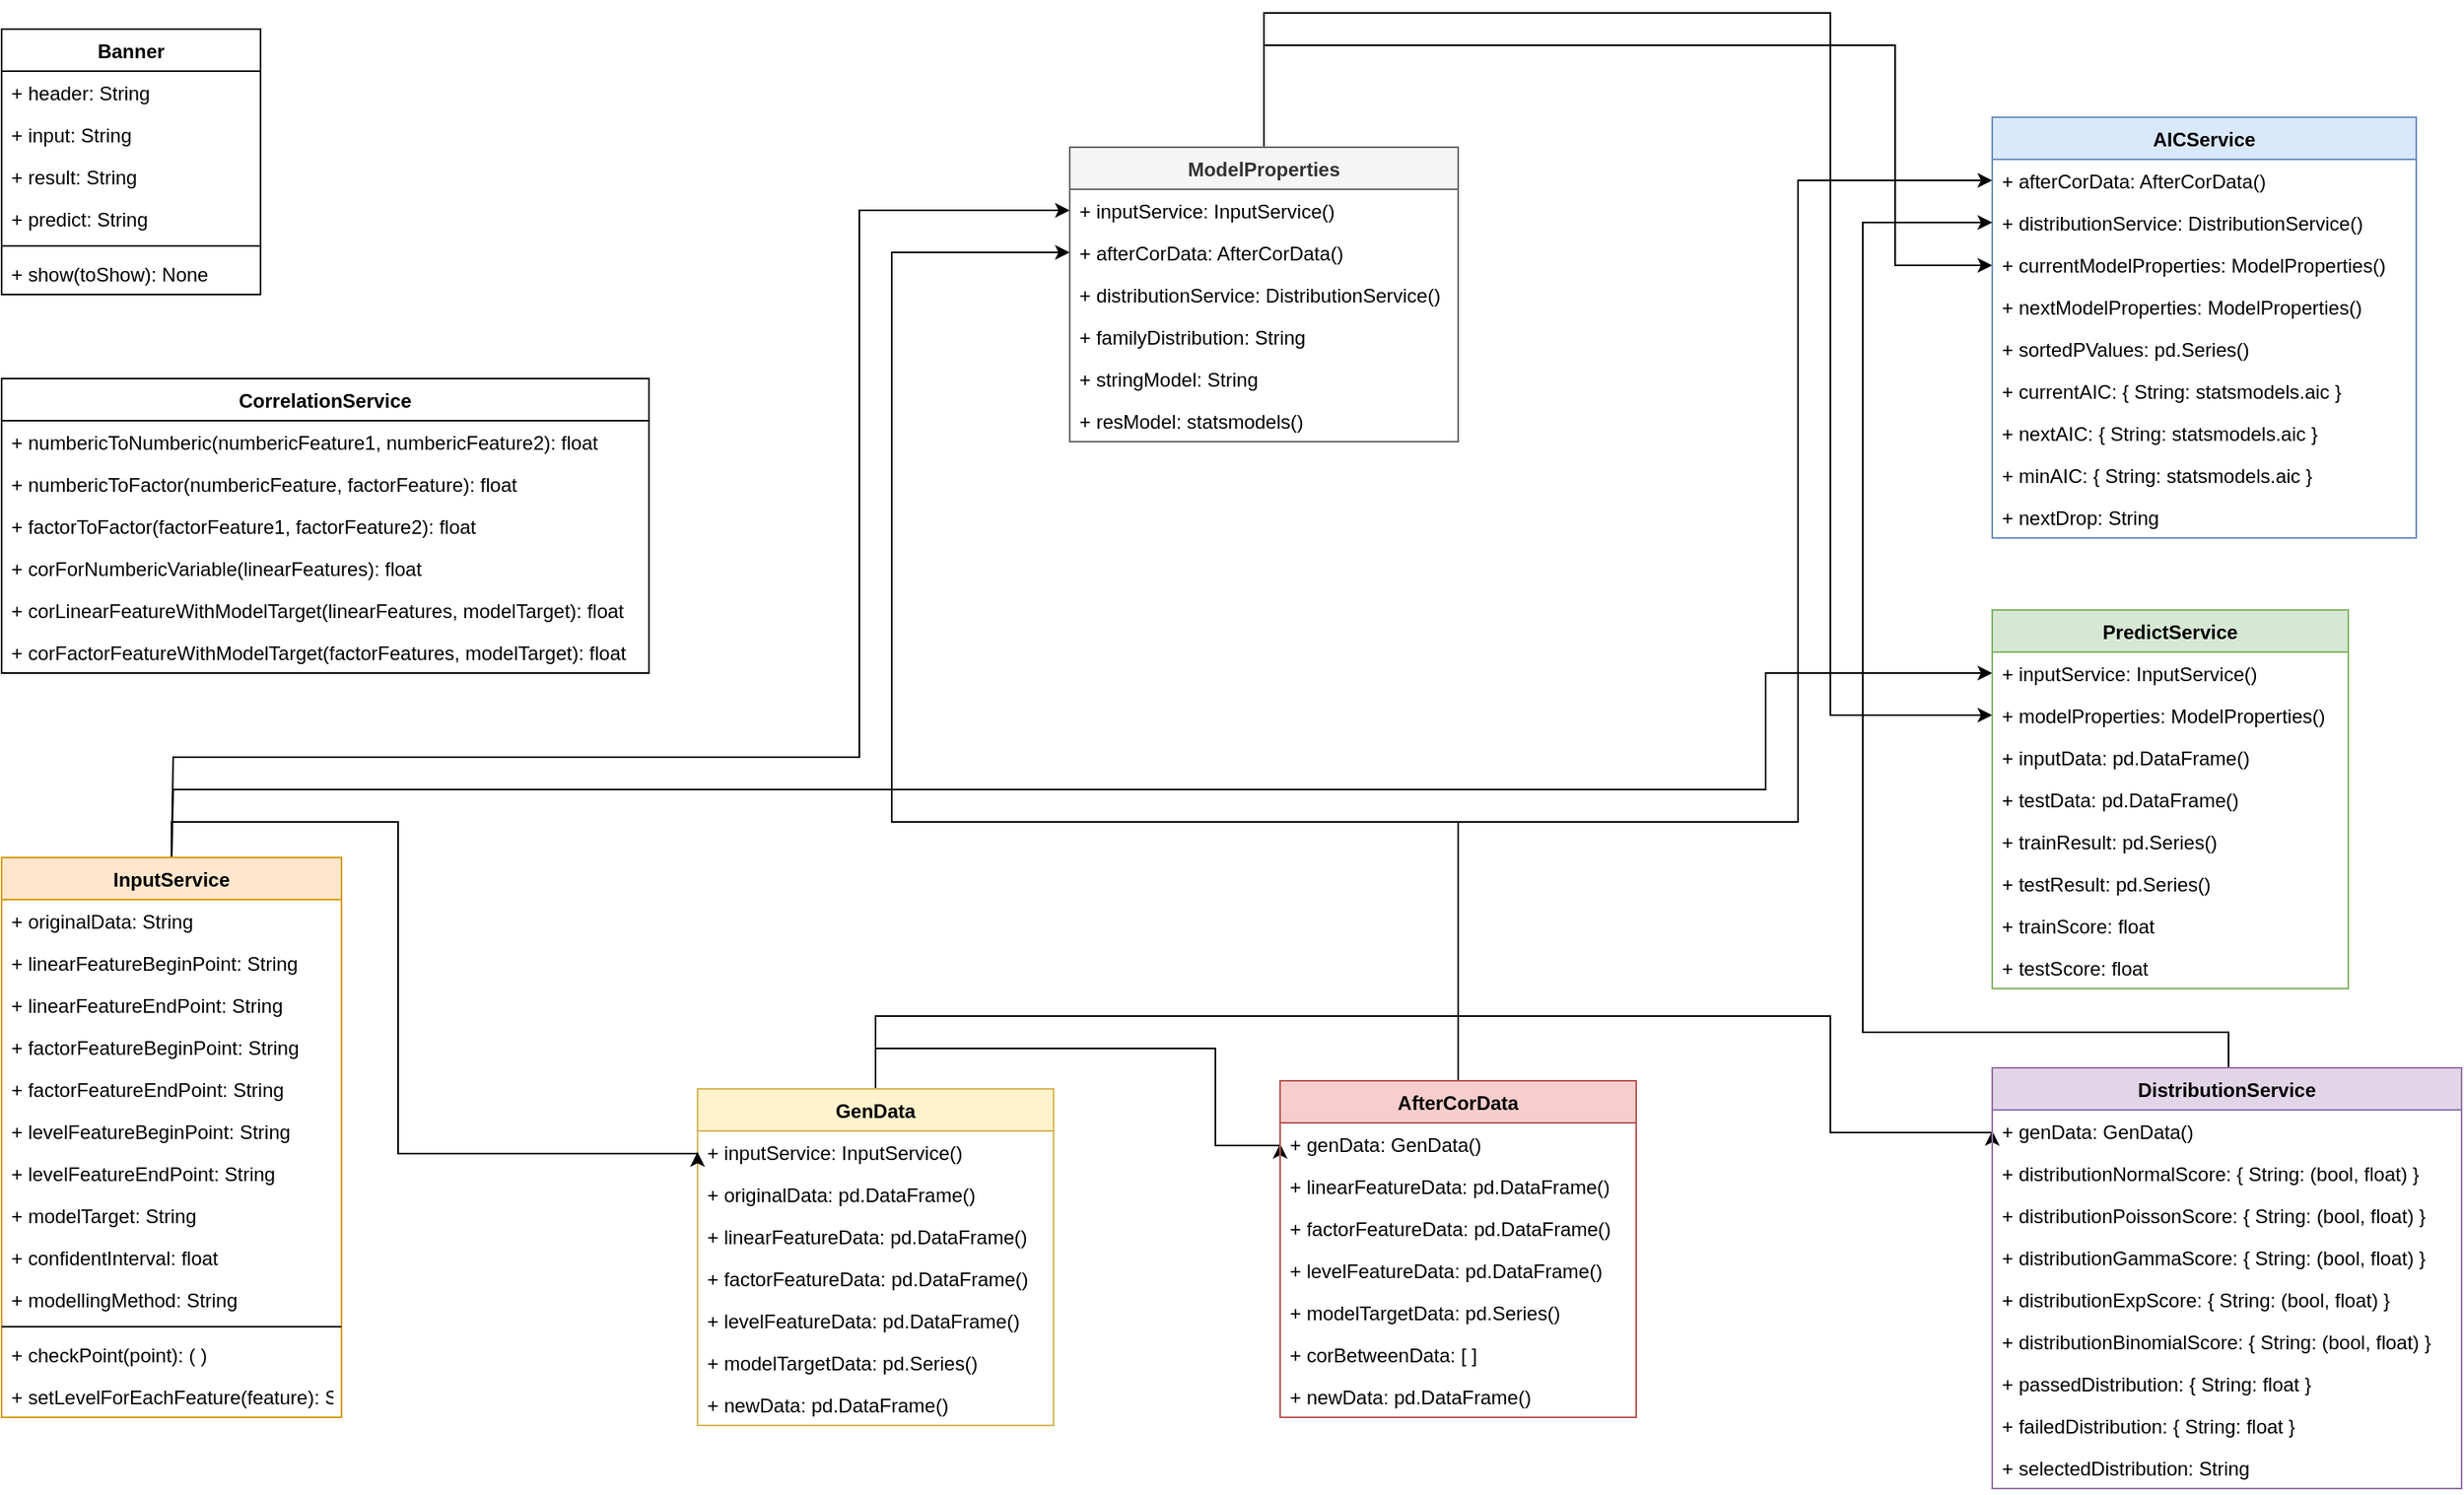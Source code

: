 <mxfile version="10.6.0" type="device"><diagram name="Page-1" id="e7e014a7-5840-1c2e-5031-d8a46d1fe8dd"><mxGraphModel dx="1864" dy="1190" grid="1" gridSize="10" guides="1" tooltips="1" connect="1" arrows="1" fold="1" page="1" pageScale="1" pageWidth="2336" pageHeight="1654" background="#ffffff" math="0" shadow="0"><root><mxCell id="0"/><mxCell id="1" parent="0"/><mxCell id="9LgQ2EiVTec9rI6XdMwj-189" style="edgeStyle=orthogonalEdgeStyle;rounded=0;orthogonalLoop=1;jettySize=auto;html=1;exitX=0.5;exitY=0;exitDx=0;exitDy=0;entryX=0;entryY=0.5;entryDx=0;entryDy=0;" edge="1" parent="1" source="9LgQ2EiVTec9rI6XdMwj-42" target="9LgQ2EiVTec9rI6XdMwj-81"><mxGeometry relative="1" as="geometry"><Array as="points"><mxPoint x="570" y="1280"/><mxPoint x="780" y="1280"/><mxPoint x="780" y="1340"/></Array></mxGeometry></mxCell><mxCell id="9LgQ2EiVTec9rI6XdMwj-194" style="edgeStyle=orthogonalEdgeStyle;rounded=0;orthogonalLoop=1;jettySize=auto;html=1;exitX=0.5;exitY=0;exitDx=0;exitDy=0;entryX=0;entryY=0.5;entryDx=0;entryDy=0;" edge="1" parent="1" source="9LgQ2EiVTec9rI6XdMwj-42" target="9LgQ2EiVTec9rI6XdMwj-158"><mxGeometry relative="1" as="geometry"><Array as="points"><mxPoint x="570" y="1260"/><mxPoint x="1160" y="1260"/><mxPoint x="1160" y="1332"/></Array></mxGeometry></mxCell><mxCell id="9LgQ2EiVTec9rI6XdMwj-42" value="GenData" style="swimlane;fontStyle=1;align=center;verticalAlign=top;childLayout=stackLayout;horizontal=1;startSize=26;horizontalStack=0;resizeParent=1;resizeParentMax=0;resizeLast=0;collapsible=1;marginBottom=0;fillColor=#fff2cc;strokeColor=#d6b656;" vertex="1" parent="1"><mxGeometry x="460" y="1305" width="220" height="208" as="geometry"/></mxCell><mxCell id="9LgQ2EiVTec9rI6XdMwj-43" value="+ inputService: InputService()" style="text;strokeColor=none;fillColor=none;align=left;verticalAlign=top;spacingLeft=4;spacingRight=4;overflow=hidden;rotatable=0;points=[[0,0.5],[1,0.5]];portConstraint=eastwest;" vertex="1" parent="9LgQ2EiVTec9rI6XdMwj-42"><mxGeometry y="26" width="220" height="26" as="geometry"/></mxCell><mxCell id="9LgQ2EiVTec9rI6XdMwj-58" value="+ originalData: pd.DataFrame()" style="text;strokeColor=none;fillColor=none;align=left;verticalAlign=top;spacingLeft=4;spacingRight=4;overflow=hidden;rotatable=0;points=[[0,0.5],[1,0.5]];portConstraint=eastwest;" vertex="1" parent="9LgQ2EiVTec9rI6XdMwj-42"><mxGeometry y="52" width="220" height="26" as="geometry"/></mxCell><mxCell id="9LgQ2EiVTec9rI6XdMwj-59" value="+ linearFeatureData: pd.DataFrame()" style="text;strokeColor=none;fillColor=none;align=left;verticalAlign=top;spacingLeft=4;spacingRight=4;overflow=hidden;rotatable=0;points=[[0,0.5],[1,0.5]];portConstraint=eastwest;" vertex="1" parent="9LgQ2EiVTec9rI6XdMwj-42"><mxGeometry y="78" width="220" height="26" as="geometry"/></mxCell><mxCell id="9LgQ2EiVTec9rI6XdMwj-60" value="+ factorFeatureData: pd.DataFrame()" style="text;strokeColor=none;fillColor=none;align=left;verticalAlign=top;spacingLeft=4;spacingRight=4;overflow=hidden;rotatable=0;points=[[0,0.5],[1,0.5]];portConstraint=eastwest;" vertex="1" parent="9LgQ2EiVTec9rI6XdMwj-42"><mxGeometry y="104" width="220" height="26" as="geometry"/></mxCell><mxCell id="9LgQ2EiVTec9rI6XdMwj-61" value="+ levelFeatureData: pd.DataFrame()" style="text;strokeColor=none;fillColor=none;align=left;verticalAlign=top;spacingLeft=4;spacingRight=4;overflow=hidden;rotatable=0;points=[[0,0.5],[1,0.5]];portConstraint=eastwest;" vertex="1" parent="9LgQ2EiVTec9rI6XdMwj-42"><mxGeometry y="130" width="220" height="26" as="geometry"/></mxCell><mxCell id="9LgQ2EiVTec9rI6XdMwj-62" value="+ modelTargetData: pd.Series()" style="text;strokeColor=none;fillColor=none;align=left;verticalAlign=top;spacingLeft=4;spacingRight=4;overflow=hidden;rotatable=0;points=[[0,0.5],[1,0.5]];portConstraint=eastwest;" vertex="1" parent="9LgQ2EiVTec9rI6XdMwj-42"><mxGeometry y="156" width="220" height="26" as="geometry"/></mxCell><mxCell id="9LgQ2EiVTec9rI6XdMwj-63" value="+ newData: pd.DataFrame()" style="text;strokeColor=none;fillColor=none;align=left;verticalAlign=top;spacingLeft=4;spacingRight=4;overflow=hidden;rotatable=0;points=[[0,0.5],[1,0.5]];portConstraint=eastwest;" vertex="1" parent="9LgQ2EiVTec9rI6XdMwj-42"><mxGeometry y="182" width="220" height="26" as="geometry"/></mxCell><mxCell id="9LgQ2EiVTec9rI6XdMwj-177" style="edgeStyle=orthogonalEdgeStyle;rounded=0;orthogonalLoop=1;jettySize=auto;html=1;exitX=0.5;exitY=0;exitDx=0;exitDy=0;entryX=0;entryY=0.5;entryDx=0;entryDy=0;" edge="1" parent="1" target="9LgQ2EiVTec9rI6XdMwj-43"><mxGeometry relative="1" as="geometry"><mxPoint x="135.048" y="1160.238" as="sourcePoint"/><mxPoint x="309.81" y="1336.905" as="targetPoint"/><Array as="points"><mxPoint x="135" y="1140"/><mxPoint x="275" y="1140"/><mxPoint x="275" y="1345"/></Array></mxGeometry></mxCell><mxCell id="9LgQ2EiVTec9rI6XdMwj-192" style="edgeStyle=orthogonalEdgeStyle;rounded=0;orthogonalLoop=1;jettySize=auto;html=1;exitX=0.5;exitY=0;exitDx=0;exitDy=0;entryX=0;entryY=0.5;entryDx=0;entryDy=0;" edge="1" parent="1" source="9LgQ2EiVTec9rI6XdMwj-67" target="9LgQ2EiVTec9rI6XdMwj-109"><mxGeometry relative="1" as="geometry"><mxPoint x="129.048" y="1160.238" as="sourcePoint"/><mxPoint x="490" y="742" as="targetPoint"/><Array as="points"><mxPoint x="136" y="1100"/><mxPoint x="560" y="1100"/><mxPoint x="560" y="762"/></Array></mxGeometry></mxCell><mxCell id="9LgQ2EiVTec9rI6XdMwj-200" style="edgeStyle=orthogonalEdgeStyle;rounded=0;orthogonalLoop=1;jettySize=auto;html=1;exitX=0.5;exitY=0;exitDx=0;exitDy=0;entryX=0;entryY=0.5;entryDx=0;entryDy=0;" edge="1" parent="1" source="9LgQ2EiVTec9rI6XdMwj-67" target="9LgQ2EiVTec9rI6XdMwj-168"><mxGeometry relative="1" as="geometry"><Array as="points"><mxPoint x="136" y="1120"/><mxPoint x="1120" y="1120"/><mxPoint x="1120" y="1048"/></Array></mxGeometry></mxCell><mxCell id="9LgQ2EiVTec9rI6XdMwj-67" value="InputService" style="swimlane;fontStyle=1;align=center;verticalAlign=top;childLayout=stackLayout;horizontal=1;startSize=26;horizontalStack=0;resizeParent=1;resizeParentMax=0;resizeLast=0;collapsible=1;marginBottom=0;fillColor=#ffe6cc;strokeColor=#d79b00;" vertex="1" parent="1"><mxGeometry x="30" y="1162" width="210" height="346" as="geometry"/></mxCell><mxCell id="9LgQ2EiVTec9rI6XdMwj-68" value="+ originalData: String" style="text;strokeColor=none;fillColor=none;align=left;verticalAlign=top;spacingLeft=4;spacingRight=4;overflow=hidden;rotatable=0;points=[[0,0.5],[1,0.5]];portConstraint=eastwest;" vertex="1" parent="9LgQ2EiVTec9rI6XdMwj-67"><mxGeometry y="26" width="210" height="26" as="geometry"/></mxCell><mxCell id="9LgQ2EiVTec9rI6XdMwj-69" value="+ linearFeatureBeginPoint: String" style="text;strokeColor=none;fillColor=none;align=left;verticalAlign=top;spacingLeft=4;spacingRight=4;overflow=hidden;rotatable=0;points=[[0,0.5],[1,0.5]];portConstraint=eastwest;" vertex="1" parent="9LgQ2EiVTec9rI6XdMwj-67"><mxGeometry y="52" width="210" height="26" as="geometry"/></mxCell><mxCell id="9LgQ2EiVTec9rI6XdMwj-70" value="+ linearFeatureEndPoint: String" style="text;strokeColor=none;fillColor=none;align=left;verticalAlign=top;spacingLeft=4;spacingRight=4;overflow=hidden;rotatable=0;points=[[0,0.5],[1,0.5]];portConstraint=eastwest;" vertex="1" parent="9LgQ2EiVTec9rI6XdMwj-67"><mxGeometry y="78" width="210" height="26" as="geometry"/></mxCell><mxCell id="9LgQ2EiVTec9rI6XdMwj-71" value="+ factorFeatureBeginPoint: String" style="text;strokeColor=none;fillColor=none;align=left;verticalAlign=top;spacingLeft=4;spacingRight=4;overflow=hidden;rotatable=0;points=[[0,0.5],[1,0.5]];portConstraint=eastwest;" vertex="1" parent="9LgQ2EiVTec9rI6XdMwj-67"><mxGeometry y="104" width="210" height="26" as="geometry"/></mxCell><mxCell id="9LgQ2EiVTec9rI6XdMwj-72" value="+ factorFeatureEndPoint: String" style="text;strokeColor=none;fillColor=none;align=left;verticalAlign=top;spacingLeft=4;spacingRight=4;overflow=hidden;rotatable=0;points=[[0,0.5],[1,0.5]];portConstraint=eastwest;" vertex="1" parent="9LgQ2EiVTec9rI6XdMwj-67"><mxGeometry y="130" width="210" height="26" as="geometry"/></mxCell><mxCell id="9LgQ2EiVTec9rI6XdMwj-73" value="+ levelFeatureBeginPoint: String" style="text;strokeColor=none;fillColor=none;align=left;verticalAlign=top;spacingLeft=4;spacingRight=4;overflow=hidden;rotatable=0;points=[[0,0.5],[1,0.5]];portConstraint=eastwest;" vertex="1" parent="9LgQ2EiVTec9rI6XdMwj-67"><mxGeometry y="156" width="210" height="26" as="geometry"/></mxCell><mxCell id="9LgQ2EiVTec9rI6XdMwj-74" value="+ levelFeatureEndPoint: String" style="text;strokeColor=none;fillColor=none;align=left;verticalAlign=top;spacingLeft=4;spacingRight=4;overflow=hidden;rotatable=0;points=[[0,0.5],[1,0.5]];portConstraint=eastwest;" vertex="1" parent="9LgQ2EiVTec9rI6XdMwj-67"><mxGeometry y="182" width="210" height="26" as="geometry"/></mxCell><mxCell id="9LgQ2EiVTec9rI6XdMwj-75" value="+ modelTarget: String" style="text;strokeColor=none;fillColor=none;align=left;verticalAlign=top;spacingLeft=4;spacingRight=4;overflow=hidden;rotatable=0;points=[[0,0.5],[1,0.5]];portConstraint=eastwest;" vertex="1" parent="9LgQ2EiVTec9rI6XdMwj-67"><mxGeometry y="208" width="210" height="26" as="geometry"/></mxCell><mxCell id="9LgQ2EiVTec9rI6XdMwj-76" value="+ confidentInterval: float" style="text;strokeColor=none;fillColor=none;align=left;verticalAlign=top;spacingLeft=4;spacingRight=4;overflow=hidden;rotatable=0;points=[[0,0.5],[1,0.5]];portConstraint=eastwest;" vertex="1" parent="9LgQ2EiVTec9rI6XdMwj-67"><mxGeometry y="234" width="210" height="26" as="geometry"/></mxCell><mxCell id="9LgQ2EiVTec9rI6XdMwj-77" value="+ modellingMethod: String" style="text;strokeColor=none;fillColor=none;align=left;verticalAlign=top;spacingLeft=4;spacingRight=4;overflow=hidden;rotatable=0;points=[[0,0.5],[1,0.5]];portConstraint=eastwest;" vertex="1" parent="9LgQ2EiVTec9rI6XdMwj-67"><mxGeometry y="260" width="210" height="26" as="geometry"/></mxCell><mxCell id="9LgQ2EiVTec9rI6XdMwj-99" value="" style="line;strokeWidth=1;fillColor=none;align=left;verticalAlign=middle;spacingTop=-1;spacingLeft=3;spacingRight=3;rotatable=0;labelPosition=right;points=[];portConstraint=eastwest;" vertex="1" parent="9LgQ2EiVTec9rI6XdMwj-67"><mxGeometry y="286" width="210" height="8" as="geometry"/></mxCell><mxCell id="9LgQ2EiVTec9rI6XdMwj-93" value="+ checkPoint(point): ( )" style="text;strokeColor=none;fillColor=none;align=left;verticalAlign=top;spacingLeft=4;spacingRight=4;overflow=hidden;rotatable=0;points=[[0,0.5],[1,0.5]];portConstraint=eastwest;" vertex="1" parent="9LgQ2EiVTec9rI6XdMwj-67"><mxGeometry y="294" width="210" height="26" as="geometry"/></mxCell><mxCell id="9LgQ2EiVTec9rI6XdMwj-94" value="+ setLevelForEachFeature(feature): String" style="text;strokeColor=none;fillColor=none;align=left;verticalAlign=top;spacingLeft=4;spacingRight=4;overflow=hidden;rotatable=0;points=[[0,0.5],[1,0.5]];portConstraint=eastwest;" vertex="1" parent="9LgQ2EiVTec9rI6XdMwj-67"><mxGeometry y="320" width="210" height="26" as="geometry"/></mxCell><mxCell id="9LgQ2EiVTec9rI6XdMwj-193" style="edgeStyle=orthogonalEdgeStyle;rounded=0;orthogonalLoop=1;jettySize=auto;html=1;exitX=0.5;exitY=0;exitDx=0;exitDy=0;entryX=0;entryY=0.5;entryDx=0;entryDy=0;" edge="1" parent="1" source="9LgQ2EiVTec9rI6XdMwj-80" target="9LgQ2EiVTec9rI6XdMwj-110"><mxGeometry relative="1" as="geometry"><Array as="points"><mxPoint x="930" y="1140"/><mxPoint x="580" y="1140"/><mxPoint x="580" y="788"/></Array></mxGeometry></mxCell><mxCell id="9LgQ2EiVTec9rI6XdMwj-195" style="edgeStyle=orthogonalEdgeStyle;rounded=0;orthogonalLoop=1;jettySize=auto;html=1;exitX=0.5;exitY=0;exitDx=0;exitDy=0;entryX=0;entryY=0.5;entryDx=0;entryDy=0;" edge="1" parent="1" source="9LgQ2EiVTec9rI6XdMwj-80" target="9LgQ2EiVTec9rI6XdMwj-123"><mxGeometry relative="1" as="geometry"><Array as="points"><mxPoint x="930" y="1140"/><mxPoint x="1140" y="1140"/><mxPoint x="1140" y="744"/></Array></mxGeometry></mxCell><mxCell id="9LgQ2EiVTec9rI6XdMwj-80" value="AfterCorData" style="swimlane;fontStyle=1;align=center;verticalAlign=top;childLayout=stackLayout;horizontal=1;startSize=26;horizontalStack=0;resizeParent=1;resizeParentMax=0;resizeLast=0;collapsible=1;marginBottom=0;fillColor=#f8cecc;strokeColor=#b85450;" vertex="1" parent="1"><mxGeometry x="820" y="1300" width="220" height="208" as="geometry"/></mxCell><mxCell id="9LgQ2EiVTec9rI6XdMwj-81" value="+ genData: GenData()" style="text;strokeColor=none;fillColor=none;align=left;verticalAlign=top;spacingLeft=4;spacingRight=4;overflow=hidden;rotatable=0;points=[[0,0.5],[1,0.5]];portConstraint=eastwest;" vertex="1" parent="9LgQ2EiVTec9rI6XdMwj-80"><mxGeometry y="26" width="220" height="26" as="geometry"/></mxCell><mxCell id="9LgQ2EiVTec9rI6XdMwj-82" value="+ linearFeatureData: pd.DataFrame()" style="text;strokeColor=none;fillColor=none;align=left;verticalAlign=top;spacingLeft=4;spacingRight=4;overflow=hidden;rotatable=0;points=[[0,0.5],[1,0.5]];portConstraint=eastwest;" vertex="1" parent="9LgQ2EiVTec9rI6XdMwj-80"><mxGeometry y="52" width="220" height="26" as="geometry"/></mxCell><mxCell id="9LgQ2EiVTec9rI6XdMwj-83" value="+ factorFeatureData: pd.DataFrame()" style="text;strokeColor=none;fillColor=none;align=left;verticalAlign=top;spacingLeft=4;spacingRight=4;overflow=hidden;rotatable=0;points=[[0,0.5],[1,0.5]];portConstraint=eastwest;" vertex="1" parent="9LgQ2EiVTec9rI6XdMwj-80"><mxGeometry y="78" width="220" height="26" as="geometry"/></mxCell><mxCell id="9LgQ2EiVTec9rI6XdMwj-84" value="+ levelFeatureData: pd.DataFrame()" style="text;strokeColor=none;fillColor=none;align=left;verticalAlign=top;spacingLeft=4;spacingRight=4;overflow=hidden;rotatable=0;points=[[0,0.5],[1,0.5]];portConstraint=eastwest;" vertex="1" parent="9LgQ2EiVTec9rI6XdMwj-80"><mxGeometry y="104" width="220" height="26" as="geometry"/></mxCell><mxCell id="9LgQ2EiVTec9rI6XdMwj-85" value="+ modelTargetData: pd.Series()" style="text;strokeColor=none;fillColor=none;align=left;verticalAlign=top;spacingLeft=4;spacingRight=4;overflow=hidden;rotatable=0;points=[[0,0.5],[1,0.5]];portConstraint=eastwest;" vertex="1" parent="9LgQ2EiVTec9rI6XdMwj-80"><mxGeometry y="130" width="220" height="26" as="geometry"/></mxCell><mxCell id="9LgQ2EiVTec9rI6XdMwj-86" value="+ corBetweenData: [ ]" style="text;strokeColor=none;fillColor=none;align=left;verticalAlign=top;spacingLeft=4;spacingRight=4;overflow=hidden;rotatable=0;points=[[0,0.5],[1,0.5]];portConstraint=eastwest;" vertex="1" parent="9LgQ2EiVTec9rI6XdMwj-80"><mxGeometry y="156" width="220" height="26" as="geometry"/></mxCell><mxCell id="9LgQ2EiVTec9rI6XdMwj-87" value="+ newData: pd.DataFrame()" style="text;strokeColor=none;fillColor=none;align=left;verticalAlign=top;spacingLeft=4;spacingRight=4;overflow=hidden;rotatable=0;points=[[0,0.5],[1,0.5]];portConstraint=eastwest;" vertex="1" parent="9LgQ2EiVTec9rI6XdMwj-80"><mxGeometry y="182" width="220" height="26" as="geometry"/></mxCell><mxCell id="9LgQ2EiVTec9rI6XdMwj-95" value="Banner" style="swimlane;fontStyle=1;align=center;verticalAlign=top;childLayout=stackLayout;horizontal=1;startSize=26;horizontalStack=0;resizeParent=1;resizeParentMax=0;resizeLast=0;collapsible=1;marginBottom=0;" vertex="1" parent="1"><mxGeometry x="30" y="650" width="160" height="164" as="geometry"/></mxCell><mxCell id="9LgQ2EiVTec9rI6XdMwj-96" value="+ header: String" style="text;strokeColor=none;fillColor=none;align=left;verticalAlign=top;spacingLeft=4;spacingRight=4;overflow=hidden;rotatable=0;points=[[0,0.5],[1,0.5]];portConstraint=eastwest;" vertex="1" parent="9LgQ2EiVTec9rI6XdMwj-95"><mxGeometry y="26" width="160" height="26" as="geometry"/></mxCell><mxCell id="9LgQ2EiVTec9rI6XdMwj-102" value="+ input: String" style="text;strokeColor=none;fillColor=none;align=left;verticalAlign=top;spacingLeft=4;spacingRight=4;overflow=hidden;rotatable=0;points=[[0,0.5],[1,0.5]];portConstraint=eastwest;" vertex="1" parent="9LgQ2EiVTec9rI6XdMwj-95"><mxGeometry y="52" width="160" height="26" as="geometry"/></mxCell><mxCell id="9LgQ2EiVTec9rI6XdMwj-103" value="+ result: String" style="text;strokeColor=none;fillColor=none;align=left;verticalAlign=top;spacingLeft=4;spacingRight=4;overflow=hidden;rotatable=0;points=[[0,0.5],[1,0.5]];portConstraint=eastwest;" vertex="1" parent="9LgQ2EiVTec9rI6XdMwj-95"><mxGeometry y="78" width="160" height="26" as="geometry"/></mxCell><mxCell id="9LgQ2EiVTec9rI6XdMwj-104" value="+ predict: String" style="text;strokeColor=none;fillColor=none;align=left;verticalAlign=top;spacingLeft=4;spacingRight=4;overflow=hidden;rotatable=0;points=[[0,0.5],[1,0.5]];portConstraint=eastwest;" vertex="1" parent="9LgQ2EiVTec9rI6XdMwj-95"><mxGeometry y="104" width="160" height="26" as="geometry"/></mxCell><mxCell id="9LgQ2EiVTec9rI6XdMwj-97" value="" style="line;strokeWidth=1;fillColor=none;align=left;verticalAlign=middle;spacingTop=-1;spacingLeft=3;spacingRight=3;rotatable=0;labelPosition=right;points=[];portConstraint=eastwest;" vertex="1" parent="9LgQ2EiVTec9rI6XdMwj-95"><mxGeometry y="130" width="160" height="8" as="geometry"/></mxCell><mxCell id="9LgQ2EiVTec9rI6XdMwj-98" value="+ show(toShow): None" style="text;strokeColor=none;fillColor=none;align=left;verticalAlign=top;spacingLeft=4;spacingRight=4;overflow=hidden;rotatable=0;points=[[0,0.5],[1,0.5]];portConstraint=eastwest;" vertex="1" parent="9LgQ2EiVTec9rI6XdMwj-95"><mxGeometry y="138" width="160" height="26" as="geometry"/></mxCell><mxCell id="9LgQ2EiVTec9rI6XdMwj-196" style="edgeStyle=orthogonalEdgeStyle;rounded=0;orthogonalLoop=1;jettySize=auto;html=1;exitX=0.5;exitY=0;exitDx=0;exitDy=0;" edge="1" parent="1" source="9LgQ2EiVTec9rI6XdMwj-108" target="9LgQ2EiVTec9rI6XdMwj-125"><mxGeometry relative="1" as="geometry"><Array as="points"><mxPoint x="810" y="660"/><mxPoint x="1200" y="660"/><mxPoint x="1200" y="796"/></Array></mxGeometry></mxCell><mxCell id="9LgQ2EiVTec9rI6XdMwj-199" style="edgeStyle=orthogonalEdgeStyle;rounded=0;orthogonalLoop=1;jettySize=auto;html=1;exitX=0.5;exitY=0;exitDx=0;exitDy=0;entryX=0;entryY=0.5;entryDx=0;entryDy=0;" edge="1" parent="1" source="9LgQ2EiVTec9rI6XdMwj-108" target="9LgQ2EiVTec9rI6XdMwj-169"><mxGeometry relative="1" as="geometry"><mxPoint x="1050" y="1050" as="targetPoint"/><Array as="points"><mxPoint x="810" y="640"/><mxPoint x="1160" y="640"/><mxPoint x="1160" y="1074"/></Array></mxGeometry></mxCell><mxCell id="9LgQ2EiVTec9rI6XdMwj-108" value="ModelProperties" style="swimlane;fontStyle=1;align=center;verticalAlign=top;childLayout=stackLayout;horizontal=1;startSize=26;horizontalStack=0;resizeParent=1;resizeParentMax=0;resizeLast=0;collapsible=1;marginBottom=0;fillColor=#f5f5f5;strokeColor=#666666;fontColor=#333333;" vertex="1" parent="1"><mxGeometry x="690" y="723" width="240" height="182" as="geometry"/></mxCell><mxCell id="9LgQ2EiVTec9rI6XdMwj-109" value="+ inputService: InputService()" style="text;strokeColor=none;fillColor=none;align=left;verticalAlign=top;spacingLeft=4;spacingRight=4;overflow=hidden;rotatable=0;points=[[0,0.5],[1,0.5]];portConstraint=eastwest;" vertex="1" parent="9LgQ2EiVTec9rI6XdMwj-108"><mxGeometry y="26" width="240" height="26" as="geometry"/></mxCell><mxCell id="9LgQ2EiVTec9rI6XdMwj-110" value="+ afterCorData: AfterCorData()" style="text;strokeColor=none;fillColor=none;align=left;verticalAlign=top;spacingLeft=4;spacingRight=4;overflow=hidden;rotatable=0;points=[[0,0.5],[1,0.5]];portConstraint=eastwest;" vertex="1" parent="9LgQ2EiVTec9rI6XdMwj-108"><mxGeometry y="52" width="240" height="26" as="geometry"/></mxCell><mxCell id="9LgQ2EiVTec9rI6XdMwj-111" value="+ distributionService: DistributionService()" style="text;strokeColor=none;fillColor=none;align=left;verticalAlign=top;spacingLeft=4;spacingRight=4;overflow=hidden;rotatable=0;points=[[0,0.5],[1,0.5]];portConstraint=eastwest;" vertex="1" parent="9LgQ2EiVTec9rI6XdMwj-108"><mxGeometry y="78" width="240" height="26" as="geometry"/></mxCell><mxCell id="9LgQ2EiVTec9rI6XdMwj-112" value="+ familyDistribution: String" style="text;strokeColor=none;fillColor=none;align=left;verticalAlign=top;spacingLeft=4;spacingRight=4;overflow=hidden;rotatable=0;points=[[0,0.5],[1,0.5]];portConstraint=eastwest;" vertex="1" parent="9LgQ2EiVTec9rI6XdMwj-108"><mxGeometry y="104" width="240" height="26" as="geometry"/></mxCell><mxCell id="9LgQ2EiVTec9rI6XdMwj-113" value="+ stringModel: String" style="text;strokeColor=none;fillColor=none;align=left;verticalAlign=top;spacingLeft=4;spacingRight=4;overflow=hidden;rotatable=0;points=[[0,0.5],[1,0.5]];portConstraint=eastwest;" vertex="1" parent="9LgQ2EiVTec9rI6XdMwj-108"><mxGeometry y="130" width="240" height="26" as="geometry"/></mxCell><mxCell id="9LgQ2EiVTec9rI6XdMwj-114" value="+ resModel: statsmodels()" style="text;strokeColor=none;fillColor=none;align=left;verticalAlign=top;spacingLeft=4;spacingRight=4;overflow=hidden;rotatable=0;points=[[0,0.5],[1,0.5]];portConstraint=eastwest;" vertex="1" parent="9LgQ2EiVTec9rI6XdMwj-108"><mxGeometry y="156" width="240" height="26" as="geometry"/></mxCell><mxCell id="9LgQ2EiVTec9rI6XdMwj-122" value="AICService" style="swimlane;fontStyle=1;align=center;verticalAlign=top;childLayout=stackLayout;horizontal=1;startSize=26;horizontalStack=0;resizeParent=1;resizeParentMax=0;resizeLast=0;collapsible=1;marginBottom=0;fillColor=#dae8fc;strokeColor=#6c8ebf;" vertex="1" parent="1"><mxGeometry x="1260" y="704.5" width="262" height="260" as="geometry"/></mxCell><mxCell id="9LgQ2EiVTec9rI6XdMwj-123" value="+ afterCorData: AfterCorData()" style="text;strokeColor=none;fillColor=none;align=left;verticalAlign=top;spacingLeft=4;spacingRight=4;overflow=hidden;rotatable=0;points=[[0,0.5],[1,0.5]];portConstraint=eastwest;" vertex="1" parent="9LgQ2EiVTec9rI6XdMwj-122"><mxGeometry y="26" width="262" height="26" as="geometry"/></mxCell><mxCell id="9LgQ2EiVTec9rI6XdMwj-124" value="+ distributionService: DistributionService()" style="text;strokeColor=none;fillColor=none;align=left;verticalAlign=top;spacingLeft=4;spacingRight=4;overflow=hidden;rotatable=0;points=[[0,0.5],[1,0.5]];portConstraint=eastwest;" vertex="1" parent="9LgQ2EiVTec9rI6XdMwj-122"><mxGeometry y="52" width="262" height="26" as="geometry"/></mxCell><mxCell id="9LgQ2EiVTec9rI6XdMwj-125" value="+ currentModelProperties: ModelProperties()" style="text;strokeColor=none;fillColor=none;align=left;verticalAlign=top;spacingLeft=4;spacingRight=4;overflow=hidden;rotatable=0;points=[[0,0.5],[1,0.5]];portConstraint=eastwest;" vertex="1" parent="9LgQ2EiVTec9rI6XdMwj-122"><mxGeometry y="78" width="262" height="26" as="geometry"/></mxCell><mxCell id="9LgQ2EiVTec9rI6XdMwj-126" value="+ nextModelProperties: ModelProperties()" style="text;strokeColor=none;fillColor=none;align=left;verticalAlign=top;spacingLeft=4;spacingRight=4;overflow=hidden;rotatable=0;points=[[0,0.5],[1,0.5]];portConstraint=eastwest;" vertex="1" parent="9LgQ2EiVTec9rI6XdMwj-122"><mxGeometry y="104" width="262" height="26" as="geometry"/></mxCell><mxCell id="9LgQ2EiVTec9rI6XdMwj-127" value="+ sortedPValues: pd.Series()" style="text;strokeColor=none;fillColor=none;align=left;verticalAlign=top;spacingLeft=4;spacingRight=4;overflow=hidden;rotatable=0;points=[[0,0.5],[1,0.5]];portConstraint=eastwest;" vertex="1" parent="9LgQ2EiVTec9rI6XdMwj-122"><mxGeometry y="130" width="262" height="26" as="geometry"/></mxCell><mxCell id="9LgQ2EiVTec9rI6XdMwj-128" value="+ currentAIC: { String: statsmodels.aic }" style="text;strokeColor=none;fillColor=none;align=left;verticalAlign=top;spacingLeft=4;spacingRight=4;overflow=hidden;rotatable=0;points=[[0,0.5],[1,0.5]];portConstraint=eastwest;" vertex="1" parent="9LgQ2EiVTec9rI6XdMwj-122"><mxGeometry y="156" width="262" height="26" as="geometry"/></mxCell><mxCell id="9LgQ2EiVTec9rI6XdMwj-129" value="+ nextAIC: { String: statsmodels.aic }" style="text;strokeColor=none;fillColor=none;align=left;verticalAlign=top;spacingLeft=4;spacingRight=4;overflow=hidden;rotatable=0;points=[[0,0.5],[1,0.5]];portConstraint=eastwest;" vertex="1" parent="9LgQ2EiVTec9rI6XdMwj-122"><mxGeometry y="182" width="262" height="26" as="geometry"/></mxCell><mxCell id="9LgQ2EiVTec9rI6XdMwj-130" value="+ minAIC: { String: statsmodels.aic }" style="text;strokeColor=none;fillColor=none;align=left;verticalAlign=top;spacingLeft=4;spacingRight=4;overflow=hidden;rotatable=0;points=[[0,0.5],[1,0.5]];portConstraint=eastwest;" vertex="1" parent="9LgQ2EiVTec9rI6XdMwj-122"><mxGeometry y="208" width="262" height="26" as="geometry"/></mxCell><mxCell id="9LgQ2EiVTec9rI6XdMwj-131" value="+ nextDrop: String" style="text;strokeColor=none;fillColor=none;align=left;verticalAlign=top;spacingLeft=4;spacingRight=4;overflow=hidden;rotatable=0;points=[[0,0.5],[1,0.5]];portConstraint=eastwest;" vertex="1" parent="9LgQ2EiVTec9rI6XdMwj-122"><mxGeometry y="234" width="262" height="26" as="geometry"/></mxCell><mxCell id="9LgQ2EiVTec9rI6XdMwj-137" value="CorrelationService" style="swimlane;fontStyle=1;align=center;verticalAlign=top;childLayout=stackLayout;horizontal=1;startSize=26;horizontalStack=0;resizeParent=1;resizeParentMax=0;resizeLast=0;collapsible=1;marginBottom=0;" vertex="1" parent="1"><mxGeometry x="30" y="866" width="400" height="182" as="geometry"/></mxCell><mxCell id="9LgQ2EiVTec9rI6XdMwj-149" value="+ numbericToNumberic(numbericFeature1, numbericFeature2): float" style="text;strokeColor=none;fillColor=none;align=left;verticalAlign=top;spacingLeft=4;spacingRight=4;overflow=hidden;rotatable=0;points=[[0,0.5],[1,0.5]];portConstraint=eastwest;" vertex="1" parent="9LgQ2EiVTec9rI6XdMwj-137"><mxGeometry y="26" width="400" height="26" as="geometry"/></mxCell><mxCell id="9LgQ2EiVTec9rI6XdMwj-150" value="+ numbericToFactor(numbericFeature, factorFeature): float" style="text;strokeColor=none;fillColor=none;align=left;verticalAlign=top;spacingLeft=4;spacingRight=4;overflow=hidden;rotatable=0;points=[[0,0.5],[1,0.5]];portConstraint=eastwest;" vertex="1" parent="9LgQ2EiVTec9rI6XdMwj-137"><mxGeometry y="52" width="400" height="26" as="geometry"/></mxCell><mxCell id="9LgQ2EiVTec9rI6XdMwj-151" value="+ factorToFactor(factorFeature1, factorFeature2): float" style="text;strokeColor=none;fillColor=none;align=left;verticalAlign=top;spacingLeft=4;spacingRight=4;overflow=hidden;rotatable=0;points=[[0,0.5],[1,0.5]];portConstraint=eastwest;" vertex="1" parent="9LgQ2EiVTec9rI6XdMwj-137"><mxGeometry y="78" width="400" height="26" as="geometry"/></mxCell><mxCell id="9LgQ2EiVTec9rI6XdMwj-152" value="+ corForNumbericVariable(linearFeatures): float" style="text;strokeColor=none;fillColor=none;align=left;verticalAlign=top;spacingLeft=4;spacingRight=4;overflow=hidden;rotatable=0;points=[[0,0.5],[1,0.5]];portConstraint=eastwest;" vertex="1" parent="9LgQ2EiVTec9rI6XdMwj-137"><mxGeometry y="104" width="400" height="26" as="geometry"/></mxCell><mxCell id="9LgQ2EiVTec9rI6XdMwj-153" value="+ corLinearFeatureWithModelTarget(linearFeatures, modelTarget): float" style="text;strokeColor=none;fillColor=none;align=left;verticalAlign=top;spacingLeft=4;spacingRight=4;overflow=hidden;rotatable=0;points=[[0,0.5],[1,0.5]];portConstraint=eastwest;" vertex="1" parent="9LgQ2EiVTec9rI6XdMwj-137"><mxGeometry y="130" width="400" height="26" as="geometry"/></mxCell><mxCell id="9LgQ2EiVTec9rI6XdMwj-154" value="+ corFactorFeatureWithModelTarget(factorFeatures, modelTarget): float" style="text;strokeColor=none;fillColor=none;align=left;verticalAlign=top;spacingLeft=4;spacingRight=4;overflow=hidden;rotatable=0;points=[[0,0.5],[1,0.5]];portConstraint=eastwest;" vertex="1" parent="9LgQ2EiVTec9rI6XdMwj-137"><mxGeometry y="156" width="400" height="26" as="geometry"/></mxCell><mxCell id="9LgQ2EiVTec9rI6XdMwj-197" style="edgeStyle=orthogonalEdgeStyle;rounded=0;orthogonalLoop=1;jettySize=auto;html=1;exitX=0.5;exitY=0;exitDx=0;exitDy=0;entryX=0;entryY=0.5;entryDx=0;entryDy=0;" edge="1" parent="1" source="9LgQ2EiVTec9rI6XdMwj-157" target="9LgQ2EiVTec9rI6XdMwj-124"><mxGeometry relative="1" as="geometry"><Array as="points"><mxPoint x="1406" y="1270"/><mxPoint x="1180" y="1270"/><mxPoint x="1180" y="770"/></Array></mxGeometry></mxCell><mxCell id="9LgQ2EiVTec9rI6XdMwj-157" value="DistributionService" style="swimlane;fontStyle=1;align=center;verticalAlign=top;childLayout=stackLayout;horizontal=1;startSize=26;horizontalStack=0;resizeParent=1;resizeParentMax=0;resizeLast=0;collapsible=1;marginBottom=0;fillColor=#e1d5e7;strokeColor=#9673a6;" vertex="1" parent="1"><mxGeometry x="1260" y="1292" width="290" height="260" as="geometry"/></mxCell><mxCell id="9LgQ2EiVTec9rI6XdMwj-158" value="+ genData: GenData()" style="text;strokeColor=none;fillColor=none;align=left;verticalAlign=top;spacingLeft=4;spacingRight=4;overflow=hidden;rotatable=0;points=[[0,0.5],[1,0.5]];portConstraint=eastwest;" vertex="1" parent="9LgQ2EiVTec9rI6XdMwj-157"><mxGeometry y="26" width="290" height="26" as="geometry"/></mxCell><mxCell id="9LgQ2EiVTec9rI6XdMwj-159" value="+ distributionNormalScore: { String: (bool, float) }" style="text;strokeColor=none;fillColor=none;align=left;verticalAlign=top;spacingLeft=4;spacingRight=4;overflow=hidden;rotatable=0;points=[[0,0.5],[1,0.5]];portConstraint=eastwest;" vertex="1" parent="9LgQ2EiVTec9rI6XdMwj-157"><mxGeometry y="52" width="290" height="26" as="geometry"/></mxCell><mxCell id="9LgQ2EiVTec9rI6XdMwj-160" value="+ distributionPoissonScore: { String: (bool, float) }" style="text;strokeColor=none;fillColor=none;align=left;verticalAlign=top;spacingLeft=4;spacingRight=4;overflow=hidden;rotatable=0;points=[[0,0.5],[1,0.5]];portConstraint=eastwest;" vertex="1" parent="9LgQ2EiVTec9rI6XdMwj-157"><mxGeometry y="78" width="290" height="26" as="geometry"/></mxCell><mxCell id="9LgQ2EiVTec9rI6XdMwj-161" value="+ distributionGammaScore: { String: (bool, float) }" style="text;strokeColor=none;fillColor=none;align=left;verticalAlign=top;spacingLeft=4;spacingRight=4;overflow=hidden;rotatable=0;points=[[0,0.5],[1,0.5]];portConstraint=eastwest;" vertex="1" parent="9LgQ2EiVTec9rI6XdMwj-157"><mxGeometry y="104" width="290" height="26" as="geometry"/></mxCell><mxCell id="9LgQ2EiVTec9rI6XdMwj-162" value="+ distributionExpScore: { String: (bool, float) }" style="text;strokeColor=none;fillColor=none;align=left;verticalAlign=top;spacingLeft=4;spacingRight=4;overflow=hidden;rotatable=0;points=[[0,0.5],[1,0.5]];portConstraint=eastwest;" vertex="1" parent="9LgQ2EiVTec9rI6XdMwj-157"><mxGeometry y="130" width="290" height="26" as="geometry"/></mxCell><mxCell id="9LgQ2EiVTec9rI6XdMwj-163" value="+ distributionBinomialScore: { String: (bool, float) }" style="text;strokeColor=none;fillColor=none;align=left;verticalAlign=top;spacingLeft=4;spacingRight=4;overflow=hidden;rotatable=0;points=[[0,0.5],[1,0.5]];portConstraint=eastwest;" vertex="1" parent="9LgQ2EiVTec9rI6XdMwj-157"><mxGeometry y="156" width="290" height="26" as="geometry"/></mxCell><mxCell id="9LgQ2EiVTec9rI6XdMwj-164" value="+ passedDistribution: { String: float }" style="text;strokeColor=none;fillColor=none;align=left;verticalAlign=top;spacingLeft=4;spacingRight=4;overflow=hidden;rotatable=0;points=[[0,0.5],[1,0.5]];portConstraint=eastwest;" vertex="1" parent="9LgQ2EiVTec9rI6XdMwj-157"><mxGeometry y="182" width="290" height="26" as="geometry"/></mxCell><mxCell id="9LgQ2EiVTec9rI6XdMwj-165" value="+ failedDistribution: { String: float }" style="text;strokeColor=none;fillColor=none;align=left;verticalAlign=top;spacingLeft=4;spacingRight=4;overflow=hidden;rotatable=0;points=[[0,0.5],[1,0.5]];portConstraint=eastwest;" vertex="1" parent="9LgQ2EiVTec9rI6XdMwj-157"><mxGeometry y="208" width="290" height="26" as="geometry"/></mxCell><mxCell id="9LgQ2EiVTec9rI6XdMwj-166" value="+ selectedDistribution: String" style="text;strokeColor=none;fillColor=none;align=left;verticalAlign=top;spacingLeft=4;spacingRight=4;overflow=hidden;rotatable=0;points=[[0,0.5],[1,0.5]];portConstraint=eastwest;" vertex="1" parent="9LgQ2EiVTec9rI6XdMwj-157"><mxGeometry y="234" width="290" height="26" as="geometry"/></mxCell><mxCell id="9LgQ2EiVTec9rI6XdMwj-167" value="PredictService" style="swimlane;fontStyle=1;align=center;verticalAlign=top;childLayout=stackLayout;horizontal=1;startSize=26;horizontalStack=0;resizeParent=1;resizeParentMax=0;resizeLast=0;collapsible=1;marginBottom=0;fillColor=#d5e8d4;strokeColor=#82b366;" vertex="1" parent="1"><mxGeometry x="1260" y="1009" width="220" height="234" as="geometry"/></mxCell><mxCell id="9LgQ2EiVTec9rI6XdMwj-168" value="+ inputService: InputService()" style="text;strokeColor=none;fillColor=none;align=left;verticalAlign=top;spacingLeft=4;spacingRight=4;overflow=hidden;rotatable=0;points=[[0,0.5],[1,0.5]];portConstraint=eastwest;" vertex="1" parent="9LgQ2EiVTec9rI6XdMwj-167"><mxGeometry y="26" width="220" height="26" as="geometry"/></mxCell><mxCell id="9LgQ2EiVTec9rI6XdMwj-169" value="+ modelProperties: ModelProperties()" style="text;strokeColor=none;fillColor=none;align=left;verticalAlign=top;spacingLeft=4;spacingRight=4;overflow=hidden;rotatable=0;points=[[0,0.5],[1,0.5]];portConstraint=eastwest;" vertex="1" parent="9LgQ2EiVTec9rI6XdMwj-167"><mxGeometry y="52" width="220" height="26" as="geometry"/></mxCell><mxCell id="9LgQ2EiVTec9rI6XdMwj-170" value="+ inputData: pd.DataFrame()" style="text;strokeColor=none;fillColor=none;align=left;verticalAlign=top;spacingLeft=4;spacingRight=4;overflow=hidden;rotatable=0;points=[[0,0.5],[1,0.5]];portConstraint=eastwest;" vertex="1" parent="9LgQ2EiVTec9rI6XdMwj-167"><mxGeometry y="78" width="220" height="26" as="geometry"/></mxCell><mxCell id="9LgQ2EiVTec9rI6XdMwj-171" value="+ testData: pd.DataFrame()" style="text;strokeColor=none;fillColor=none;align=left;verticalAlign=top;spacingLeft=4;spacingRight=4;overflow=hidden;rotatable=0;points=[[0,0.5],[1,0.5]];portConstraint=eastwest;" vertex="1" parent="9LgQ2EiVTec9rI6XdMwj-167"><mxGeometry y="104" width="220" height="26" as="geometry"/></mxCell><mxCell id="9LgQ2EiVTec9rI6XdMwj-172" value="+ trainResult: pd.Series()" style="text;strokeColor=none;fillColor=none;align=left;verticalAlign=top;spacingLeft=4;spacingRight=4;overflow=hidden;rotatable=0;points=[[0,0.5],[1,0.5]];portConstraint=eastwest;" vertex="1" parent="9LgQ2EiVTec9rI6XdMwj-167"><mxGeometry y="130" width="220" height="26" as="geometry"/></mxCell><mxCell id="9LgQ2EiVTec9rI6XdMwj-173" value="+ testResult: pd.Series()" style="text;strokeColor=none;fillColor=none;align=left;verticalAlign=top;spacingLeft=4;spacingRight=4;overflow=hidden;rotatable=0;points=[[0,0.5],[1,0.5]];portConstraint=eastwest;" vertex="1" parent="9LgQ2EiVTec9rI6XdMwj-167"><mxGeometry y="156" width="220" height="26" as="geometry"/></mxCell><mxCell id="9LgQ2EiVTec9rI6XdMwj-174" value="+ trainScore: float" style="text;strokeColor=none;fillColor=none;align=left;verticalAlign=top;spacingLeft=4;spacingRight=4;overflow=hidden;rotatable=0;points=[[0,0.5],[1,0.5]];portConstraint=eastwest;" vertex="1" parent="9LgQ2EiVTec9rI6XdMwj-167"><mxGeometry y="182" width="220" height="26" as="geometry"/></mxCell><mxCell id="9LgQ2EiVTec9rI6XdMwj-175" value="+ testScore: float" style="text;strokeColor=none;fillColor=none;align=left;verticalAlign=top;spacingLeft=4;spacingRight=4;overflow=hidden;rotatable=0;points=[[0,0.5],[1,0.5]];portConstraint=eastwest;" vertex="1" parent="9LgQ2EiVTec9rI6XdMwj-167"><mxGeometry y="208" width="220" height="26" as="geometry"/></mxCell></root></mxGraphModel></diagram></mxfile>